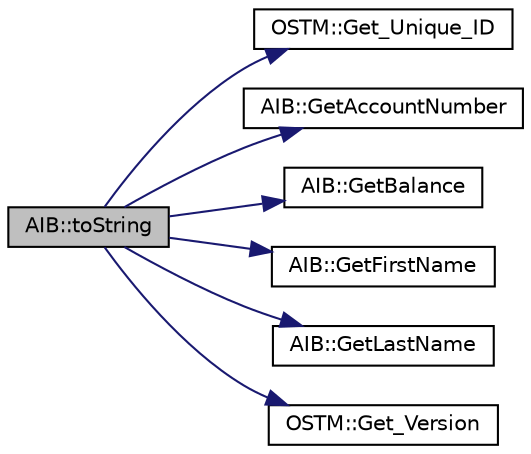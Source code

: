 digraph "AIB::toString"
{
  edge [fontname="Helvetica",fontsize="10",labelfontname="Helvetica",labelfontsize="10"];
  node [fontname="Helvetica",fontsize="10",shape=record];
  rankdir="LR";
  Node1 [label="AIB::toString",height=0.2,width=0.4,color="black", fillcolor="grey75", style="filled", fontcolor="black"];
  Node1 -> Node2 [color="midnightblue",fontsize="10",style="solid",fontname="Helvetica"];
  Node2 [label="OSTM::Get_Unique_ID",height=0.2,width=0.4,color="black", fillcolor="white", style="filled",URL="$class_o_s_t_m.html#a5a01a8b98d16b1d1904ecf9356e7b71d",tooltip="getter for unique id "];
  Node1 -> Node3 [color="midnightblue",fontsize="10",style="solid",fontname="Helvetica"];
  Node3 [label="AIB::GetAccountNumber",height=0.2,width=0.4,color="black", fillcolor="white", style="filled",URL="$class_a_i_b.html#aef34bfbf20d767114e05b8b532cab777"];
  Node1 -> Node4 [color="midnightblue",fontsize="10",style="solid",fontname="Helvetica"];
  Node4 [label="AIB::GetBalance",height=0.2,width=0.4,color="black", fillcolor="white", style="filled",URL="$class_a_i_b.html#ac75087ae73c308bd946e47a71dc85b86"];
  Node1 -> Node5 [color="midnightblue",fontsize="10",style="solid",fontname="Helvetica"];
  Node5 [label="AIB::GetFirstName",height=0.2,width=0.4,color="black", fillcolor="white", style="filled",URL="$class_a_i_b.html#aa0833919c1c211481560cd88cb5b381b"];
  Node1 -> Node6 [color="midnightblue",fontsize="10",style="solid",fontname="Helvetica"];
  Node6 [label="AIB::GetLastName",height=0.2,width=0.4,color="black", fillcolor="white", style="filled",URL="$class_a_i_b.html#a1b09db7268734beeaf6a9e7e9d8feb02"];
  Node1 -> Node7 [color="midnightblue",fontsize="10",style="solid",fontname="Helvetica"];
  Node7 [label="OSTM::Get_Version",height=0.2,width=0.4,color="black", fillcolor="white", style="filled",URL="$class_o_s_t_m.html#a1f1db9d482f22c8e7caa17dfb340626b",tooltip="getter for version number "];
}
